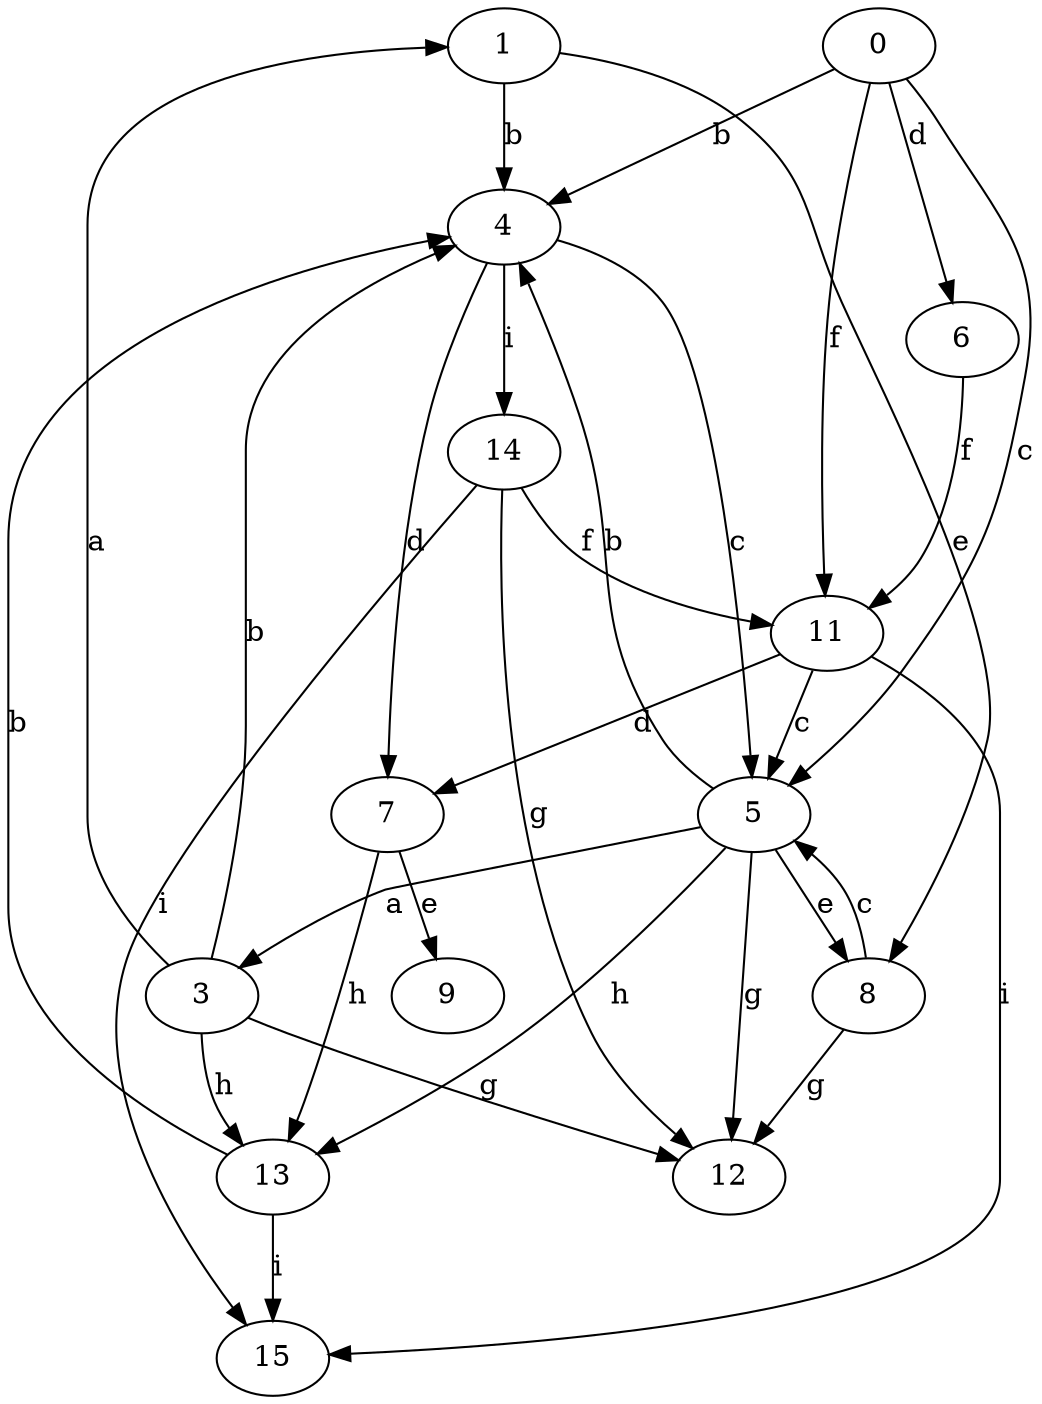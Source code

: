 strict digraph  {
1;
3;
4;
5;
6;
7;
8;
9;
11;
12;
13;
0;
14;
15;
1 -> 4  [label=b];
1 -> 8  [label=e];
3 -> 1  [label=a];
3 -> 4  [label=b];
3 -> 12  [label=g];
3 -> 13  [label=h];
4 -> 5  [label=c];
4 -> 7  [label=d];
4 -> 14  [label=i];
5 -> 3  [label=a];
5 -> 4  [label=b];
5 -> 8  [label=e];
5 -> 12  [label=g];
5 -> 13  [label=h];
6 -> 11  [label=f];
7 -> 9  [label=e];
7 -> 13  [label=h];
8 -> 5  [label=c];
8 -> 12  [label=g];
11 -> 5  [label=c];
11 -> 7  [label=d];
11 -> 15  [label=i];
13 -> 4  [label=b];
13 -> 15  [label=i];
0 -> 4  [label=b];
0 -> 5  [label=c];
0 -> 6  [label=d];
0 -> 11  [label=f];
14 -> 11  [label=f];
14 -> 12  [label=g];
14 -> 15  [label=i];
}
